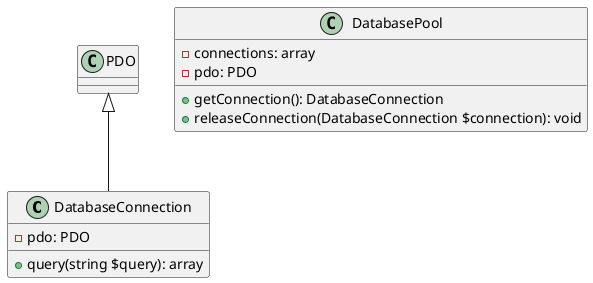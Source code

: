 @startuml
class DatabaseConnection {
-pdo: PDO
+query(string $query): array
}

class DatabasePool {
-connections: array
-pdo: PDO
+getConnection(): DatabaseConnection
+releaseConnection(DatabaseConnection $connection): void
}

PDO <|-- DatabaseConnection
@enduml
